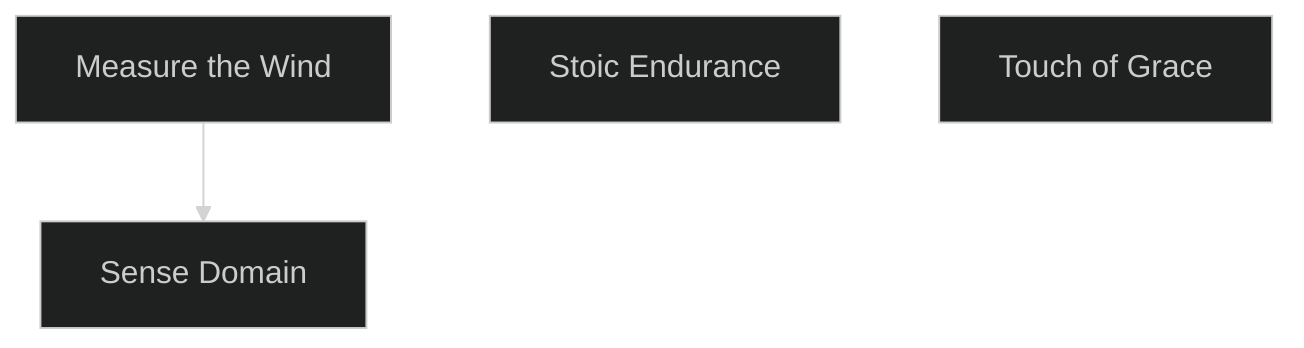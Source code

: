 ---
config:
  theme: dark
---
flowchart TD

    measure_the_wind[Measure the Wind]
    click measure_the_wind callback "
        Measure the Wind<br>
        <br>
        Cost: 1 mote<br>
        Duration: Instant<br>
        Type: Simple<br>
        Minimum Compassion: 1<br>
        Minimum Essence: 1<br>
        Prerequisite Charms: None<br>
        <br>
        This power enables the spirit to sense nearby Essence,
        whether it exists in objects or within Exalted. Rolls the
        spirit's Perception + Compassion. One success is enough to
        sense Essence in the vaguest of measures. Three or more
        successes means the spirit not only senses Essence, but
        knows its source and potential powers (if possessed by
        Exalted, for example).
        "

    stoic_endurance[Stoic Endurance]
    click stoic_endurance callback "
        Stoic Endurance<br>
        <br>
        Cost: 2 motes per die<br>
        Duration: Varies<br>
        Type: Simple<br>
        Minimum Compassion: 3<br>
        Minimum Essence: 2<br>
        Prerequisite Charms: None<br>
        <br>
        For each success on the roll, the spirit may improve an
        individual's Stamina by one dot. More dice than the
        spirit's Charisma + Compassion may not be rolled, nor may
        the spirit increase the target's Stamina by more dots than
        the spirit's Essence. Only one use of this Charm may be
        active on an individual at any given time. This Charm
        fades at a rate of one dot per (the spirit's Willpower) turns.
        "

    touch_of_grace[Touch of Grace]
    click touch_of_grace callback "
        Touch of Grace<br>
        <br>
        Cost: 3 motes<br>
        Duration: Instant<br>
        Type: Simple<br>
        Minimum Compassion: 4<br>
        Minimum Essence: 2<br>
        Prerequisite Charms: None<br>
        <br>
        The spirit may heal itself or others. Spends the 3
        motes of Essence and make a Compassion roll. If the roll
        succeeds, the Charm heals one health level of bashing or
        lethal damage.
        "

    sense_domain[Sense Domain]
    measure_the_wind --> sense_domain
    click sense_domain callback "
        Sense Domain<br>
        <br>
        Cost: 5 motes, 1 Willpower<br>
        Duration: Instant<br>
        Type: Reflexive<br>
        Minimum Compassion: 2<br>
        Minimum Essence: 1<br>
        Prerequisite Charms: Measure the Wind<br>
        <br>
        This Charm enables the spirit to get a feel for how
        things are going within its domain of influence (up to a half
        mile in diameter per point of Essence, but most often related
        to a geographical feature — for instance, a single tree and a
        little land surrounding it might be a spirit's area of influence).
        Roll the spirit's Perception + Compassion. One
        success allows the spirit to sense the presence of any direct
        and immediate danger (to itself or to the domain) in the
        area. Two successes allow a reasonably thorough catalogue
        of the influences at work in the area and the intentions they
        have with regard to the spirit or its domain. Three or more
        successes allows the spirit to know almost anything currently
        going on within its domain that isn't protected by some sott
        of supernatural ward or misdirection. Charms, sorcery and
        exceptional Ability rolls or stunts may block this insight or
        remove successes, at the Storyteller's discretion. Some spir-
        its that have no natural domain may be able to use this ability
        in any area they've spent several days exploring (Storyteller's
        discretion; two additional successes required).
        "